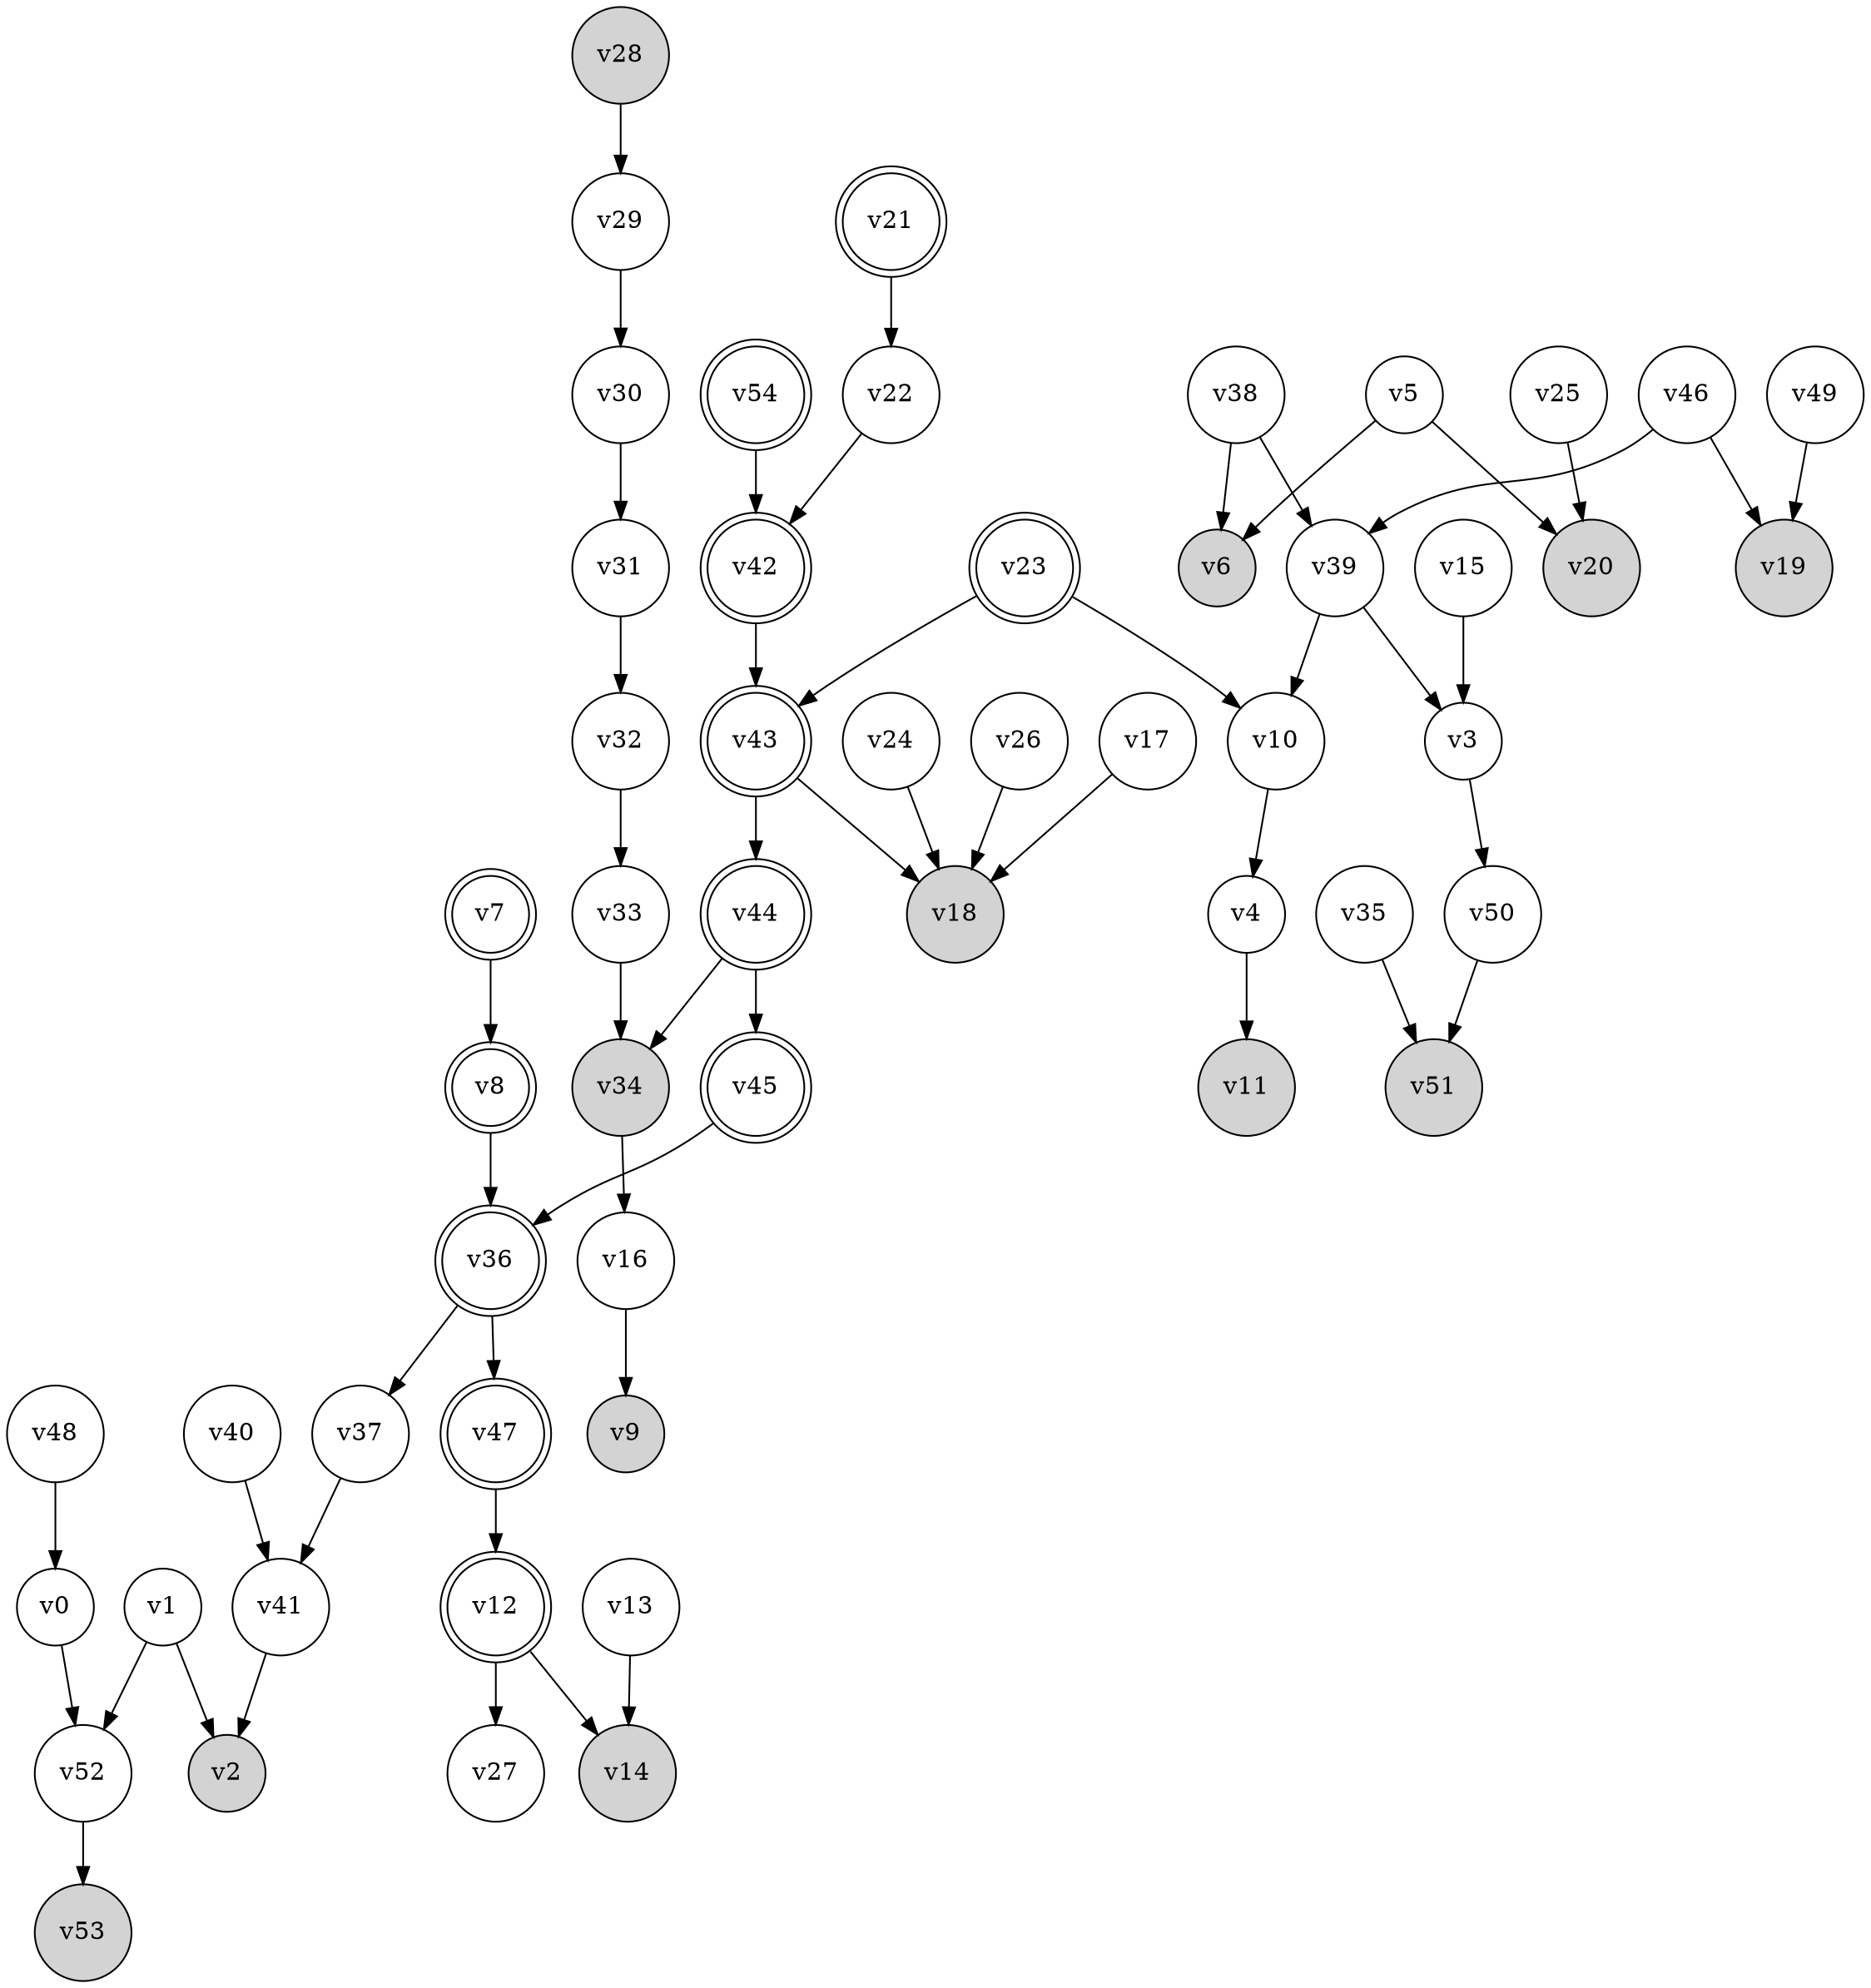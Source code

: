 digraph {
	rankdir=TD
	v0 [shape=circle]
	v1 [shape=circle]
	v2 [shape=circle style=filled]
	v3 [shape=circle]
	v4 [shape=circle]
	v5 [shape=circle]
	v6 [shape=circle style=filled]
	v7 [shape=doublecircle]
	v8 [shape=doublecircle]
	v9 [shape=circle style=filled]
	v10 [shape=circle]
	v11 [shape=circle style=filled]
	v12 [shape=doublecircle]
	v13 [shape=circle]
	v14 [shape=circle style=filled]
	v15 [shape=circle]
	v16 [shape=circle]
	v17 [shape=circle]
	v18 [shape=circle style=filled]
	v19 [shape=circle style=filled]
	v20 [shape=circle style=filled]
	v21 [shape=doublecircle]
	v22 [shape=circle]
	v23 [shape=doublecircle]
	v24 [shape=circle]
	v25 [shape=circle]
	v26 [shape=circle]
	v27 [shape=circle]
	v28 [shape=circle style=filled]
	v29 [shape=circle]
	v30 [shape=circle]
	v31 [shape=circle]
	v32 [shape=circle]
	v33 [shape=circle]
	v34 [shape=circle style=filled]
	v35 [shape=circle]
	v36 [shape=doublecircle]
	v37 [shape=circle]
	v38 [shape=circle]
	v39 [shape=circle]
	v40 [shape=circle]
	v41 [shape=circle]
	v42 [shape=doublecircle]
	v43 [shape=doublecircle]
	v44 [shape=doublecircle]
	v45 [shape=doublecircle]
	v46 [shape=circle]
	v47 [shape=doublecircle]
	v48 [shape=circle]
	v49 [shape=circle]
	v50 [shape=circle]
	v51 [shape=circle style=filled]
	v52 [shape=circle]
	v53 [shape=circle style=filled]
	v54 [shape=doublecircle]
	v0 -> v52
	v1 -> v52
	v1 -> v2
	v3 -> v50
	v4 -> v11
	v5 -> v6
	v5 -> v20
	v7 -> v8
	v8 -> v36
	v10 -> v4
	v12 -> v14
	v12 -> v27
	v13 -> v14
	v15 -> v3
	v16 -> v9
	v17 -> v18
	v21 -> v22
	v22 -> v42
	v23 -> v10
	v23 -> v43
	v24 -> v18
	v25 -> v20
	v26 -> v18
	v28 -> v29
	v29 -> v30
	v30 -> v31
	v31 -> v32
	v32 -> v33
	v33 -> v34
	v34 -> v16
	v35 -> v51
	v36 -> v37
	v36 -> v47
	v37 -> v41
	v38 -> v39
	v38 -> v6
	v39 -> v3
	v39 -> v10
	v40 -> v41
	v41 -> v2
	v42 -> v43
	v43 -> v18
	v43 -> v44
	v44 -> v45
	v44 -> v34
	v45 -> v36
	v46 -> v39
	v46 -> v19
	v47 -> v12
	v48 -> v0
	v49 -> v19
	v50 -> v51
	v52 -> v53
	v54 -> v42
}
